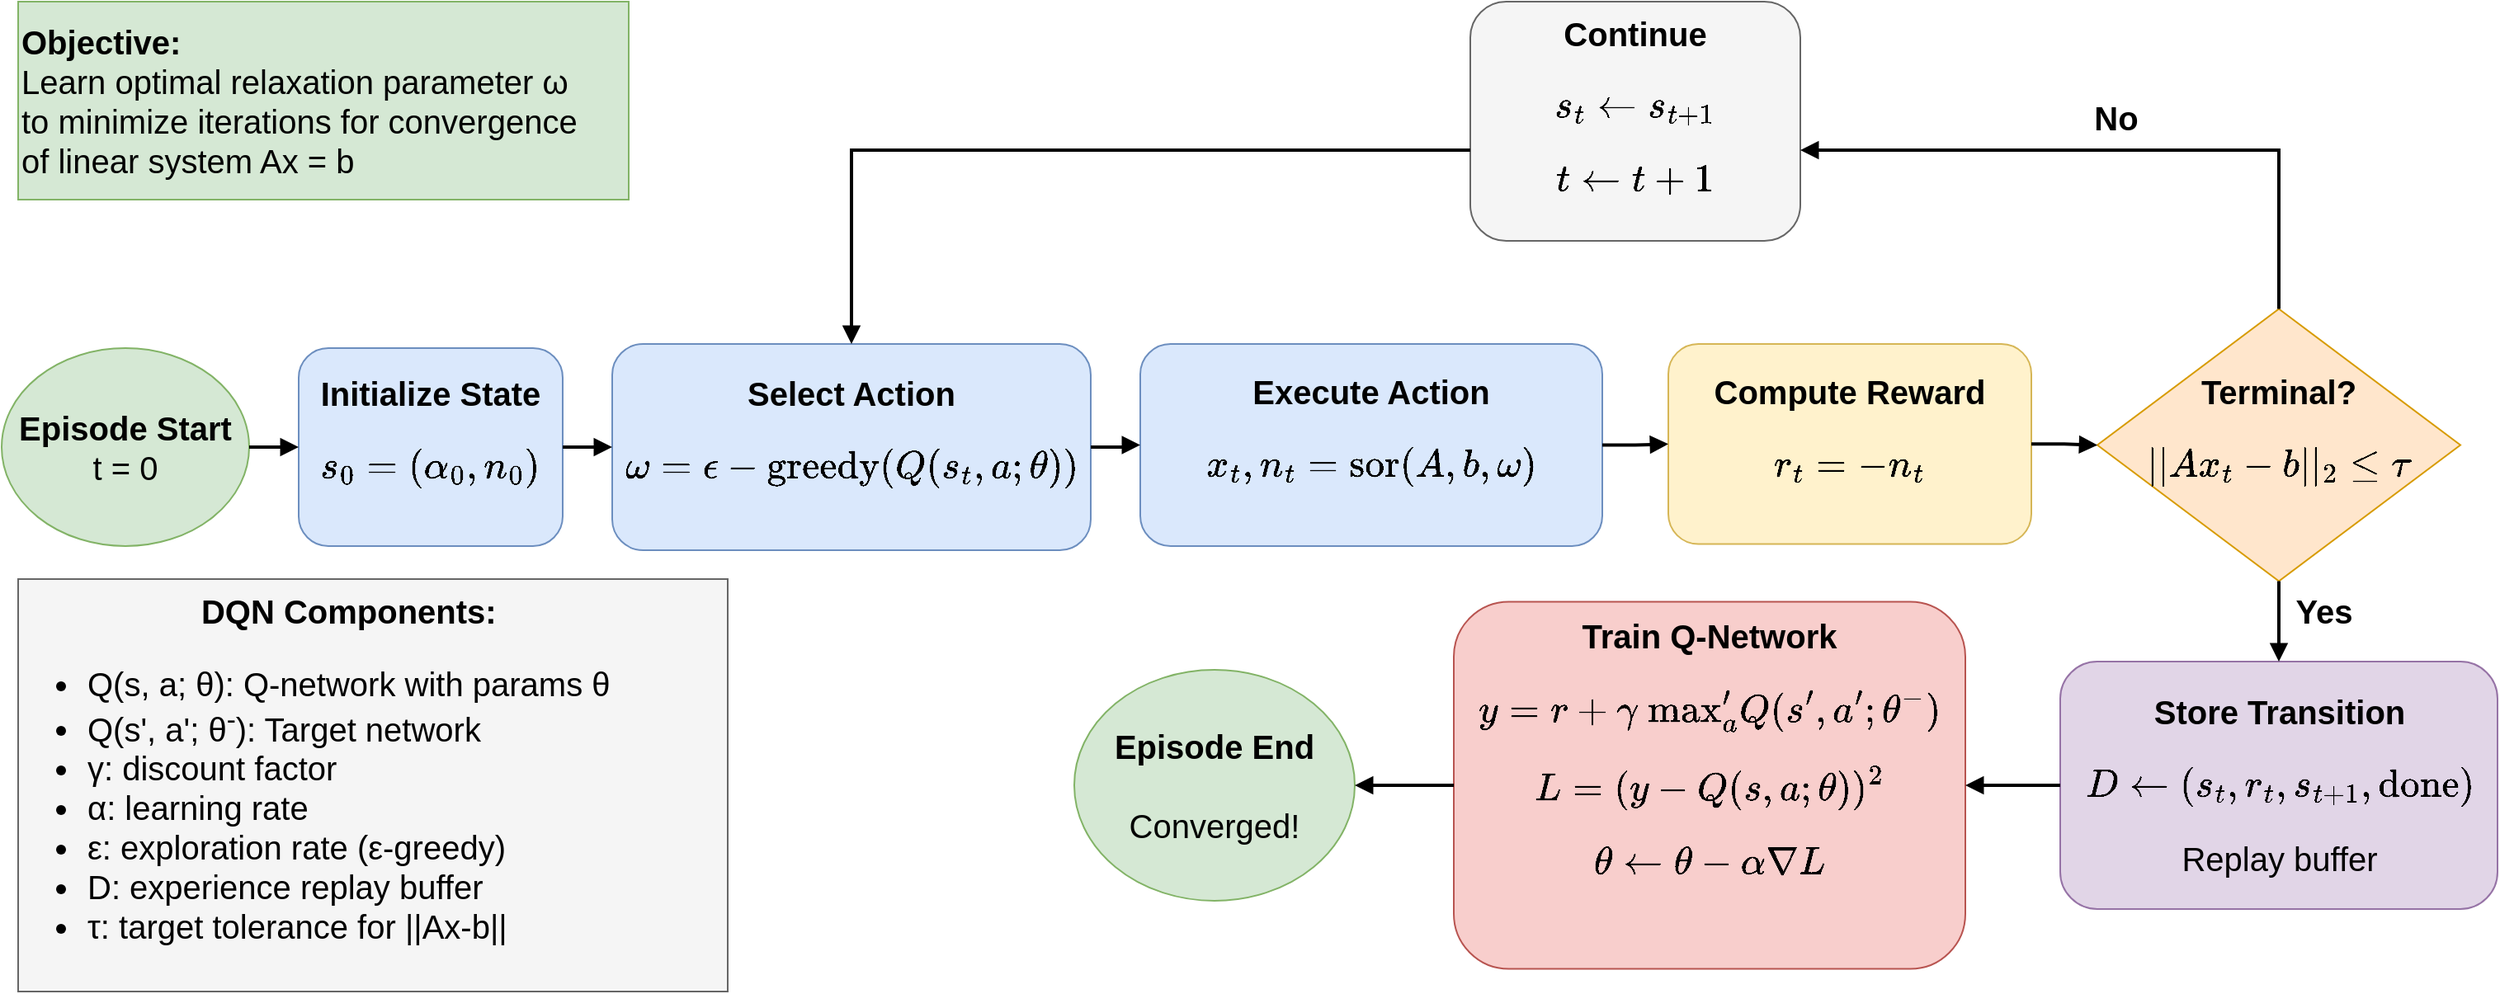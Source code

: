 <mxfile version="28.2.7">
  <diagram name="DQN Methodology" id="S8tuXIqve_KqgAu0fcvP">
    <mxGraphModel dx="2276" dy="863" grid="1" gridSize="10" guides="1" tooltips="1" connect="1" arrows="1" fold="1" page="1" pageScale="1" pageWidth="850" pageHeight="1100" math="1" shadow="0">
      <root>
        <mxCell id="0" />
        <mxCell id="1" parent="0" />
        <mxCell id="IJmZggZovkUzVdCnAwnD-50" value="&lt;b&gt;Episode Start&lt;/b&gt;&lt;br&gt;t = 0" style="ellipse;whiteSpace=wrap;html=1;fillColor=#d5e8d4;strokeColor=#82b366;fontSize=20;" vertex="1" parent="1">
          <mxGeometry x="-210" y="360" width="150" height="120" as="geometry" />
        </mxCell>
        <mxCell id="IJmZggZovkUzVdCnAwnD-51" value="&lt;b&gt;Initialize State&lt;/b&gt;&lt;br&gt;$$s_0=(\alpha_0,n_0)$$" style="rounded=1;whiteSpace=wrap;html=1;fillColor=#dae8fc;strokeColor=#6c8ebf;fontSize=20;" vertex="1" parent="1">
          <mxGeometry x="-30" y="360" width="160" height="120" as="geometry" />
        </mxCell>
        <mxCell id="IJmZggZovkUzVdCnAwnD-52" value="&lt;b&gt;Select Action&lt;/b&gt;&lt;br&gt;&lt;div&gt;$$\omega=\epsilon-\text{greedy}(Q(s_t,a;\theta))$$&lt;/div&gt;" style="rounded=1;whiteSpace=wrap;html=1;fillColor=#dae8fc;strokeColor=#6c8ebf;fontSize=20;" vertex="1" parent="1">
          <mxGeometry x="160" y="357.5" width="290" height="125" as="geometry" />
        </mxCell>
        <mxCell id="IJmZggZovkUzVdCnAwnD-53" value="&lt;b&gt;Execute Action&lt;/b&gt;&lt;br&gt;$$x_t,n_t=\text{sor}(A,b,\omega)$$" style="rounded=1;whiteSpace=wrap;html=1;fillColor=#dae8fc;strokeColor=#6c8ebf;fontSize=20;" vertex="1" parent="1">
          <mxGeometry x="480" y="357.5" width="280" height="122.5" as="geometry" />
        </mxCell>
        <mxCell id="IJmZggZovkUzVdCnAwnD-54" value="&lt;b&gt;Compute Reward&lt;/b&gt;&lt;br&gt;$$r_t=-n_t$$" style="rounded=1;whiteSpace=wrap;html=1;fillColor=#fff2cc;strokeColor=#d6b656;fontSize=20;" vertex="1" parent="1">
          <mxGeometry x="800" y="357.5" width="220" height="121.25" as="geometry" />
        </mxCell>
        <mxCell id="IJmZggZovkUzVdCnAwnD-55" value="&lt;b&gt;Terminal?&lt;/b&gt;&lt;br&gt;$$||Ax_t-b||_2 \leq \tau$$" style="rhombus;whiteSpace=wrap;html=1;fillColor=#ffe6cc;strokeColor=#d79b00;fontSize=20;" vertex="1" parent="1">
          <mxGeometry x="1060" y="336.25" width="220" height="165" as="geometry" />
        </mxCell>
        <mxCell id="IJmZggZovkUzVdCnAwnD-56" value="&lt;b&gt;Store Transition&lt;/b&gt;&lt;br&gt;$$D \leftarrow (s_t,r_t,s_{t+1},\text{done})$$&lt;div&gt;Replay buffer&lt;/div&gt;" style="rounded=1;whiteSpace=wrap;html=1;fillColor=#e1d5e7;strokeColor=#9673a6;fontSize=20;" vertex="1" parent="1">
          <mxGeometry x="1037.5" y="550" width="265" height="150" as="geometry" />
        </mxCell>
        <mxCell id="IJmZggZovkUzVdCnAwnD-57" value="&lt;b&gt;Train Q-Network&lt;/b&gt;&lt;div&gt;$$y=r+\gamma \text{ max}_a&#39; Q(s&#39;,a&#39;;\theta^{-})$$&lt;div&gt;$$L=(y-Q(s,a;\theta))^2$$&lt;/div&gt;&lt;div&gt;$$\theta \leftarrow \theta - \alpha \nabla L$$&lt;br&gt;&lt;/div&gt;&lt;/div&gt;" style="rounded=1;whiteSpace=wrap;html=1;fillColor=#f8cecc;strokeColor=#b85450;fontSize=20;" vertex="1" parent="1">
          <mxGeometry x="670" y="513.75" width="310" height="222.5" as="geometry" />
        </mxCell>
        <mxCell id="IJmZggZovkUzVdCnAwnD-58" value="&lt;b&gt;Episode End&lt;/b&gt;&lt;br&gt;&lt;br&gt;Converged!" style="ellipse;whiteSpace=wrap;html=1;fillColor=#d5e8d4;strokeColor=#82b366;fontSize=20;" vertex="1" parent="1">
          <mxGeometry x="440" y="555" width="170" height="140" as="geometry" />
        </mxCell>
        <mxCell id="IJmZggZovkUzVdCnAwnD-59" value="&lt;b&gt;Continue&lt;/b&gt;&lt;br&gt;$$s_t \leftarrow s_{t+1}$$$$t \leftarrow t+1$$" style="rounded=1;whiteSpace=wrap;html=1;fillColor=#f5f5f5;strokeColor=#666666;fontSize=20;" vertex="1" parent="1">
          <mxGeometry x="680" y="150" width="200" height="145" as="geometry" />
        </mxCell>
        <mxCell id="IJmZggZovkUzVdCnAwnD-60" value="&lt;blockquote style=&quot;text-align: center; margin: 0px 0px 0px 40px; border: none; padding: 0px;&quot;&gt;&lt;b style=&quot;background-color: transparent; color: light-dark(rgb(0, 0, 0), rgb(255, 255, 255));&quot;&gt;DQN Components:&lt;/b&gt;&lt;/blockquote&gt;&lt;ul&gt;&lt;li style=&quot;&quot;&gt;Q(s, a; θ): Q-network with params θ&lt;/li&gt;&lt;li style=&quot;&quot;&gt;Q(s&#39;, a&#39;; θ&lt;sup&gt;-&lt;/sup&gt;): Target network&lt;/li&gt;&lt;li style=&quot;&quot;&gt;γ: discount factor&lt;/li&gt;&lt;li style=&quot;&quot;&gt;α: learning rate&lt;/li&gt;&lt;li style=&quot;&quot;&gt;ε: exploration rate (ε-greedy)&lt;/li&gt;&lt;li style=&quot;&quot;&gt;D: experience replay buffer&lt;/li&gt;&lt;li style=&quot;&quot;&gt;τ: target tolerance for ||Ax-b||&lt;/li&gt;&lt;/ul&gt;" style="rounded=0;whiteSpace=wrap;html=1;fillColor=#f5f5f5;strokeColor=#666666;align=left;fontSize=20;" vertex="1" parent="1">
          <mxGeometry x="-200" y="500" width="430" height="250" as="geometry" />
        </mxCell>
        <mxCell id="IJmZggZovkUzVdCnAwnD-61" value="&lt;b&gt;Objective:&lt;/b&gt;&lt;br&gt;Learn optimal relaxation parameter ω&lt;br&gt;to minimize iterations for convergence&lt;br&gt;of linear system Ax = b" style="rounded=0;whiteSpace=wrap;html=1;fillColor=#d5e8d4;strokeColor=#82b366;align=left;fontSize=20;" vertex="1" parent="1">
          <mxGeometry x="-200" y="150" width="370" height="120" as="geometry" />
        </mxCell>
        <mxCell id="IJmZggZovkUzVdCnAwnD-62" style="edgeStyle=orthogonalEdgeStyle;rounded=0;orthogonalLoop=1;jettySize=auto;html=1;strokeWidth=2;endArrow=block;endFill=1;fontSize=20;" edge="1" parent="1" source="IJmZggZovkUzVdCnAwnD-50" target="IJmZggZovkUzVdCnAwnD-51">
          <mxGeometry relative="1" as="geometry" />
        </mxCell>
        <mxCell id="IJmZggZovkUzVdCnAwnD-63" style="edgeStyle=orthogonalEdgeStyle;rounded=0;orthogonalLoop=1;jettySize=auto;html=1;strokeWidth=2;endArrow=block;endFill=1;fontSize=20;" edge="1" parent="1" source="IJmZggZovkUzVdCnAwnD-51" target="IJmZggZovkUzVdCnAwnD-52">
          <mxGeometry relative="1" as="geometry" />
        </mxCell>
        <mxCell id="IJmZggZovkUzVdCnAwnD-64" style="edgeStyle=orthogonalEdgeStyle;rounded=0;orthogonalLoop=1;jettySize=auto;html=1;strokeWidth=2;endArrow=block;endFill=1;fontSize=20;" edge="1" parent="1" source="IJmZggZovkUzVdCnAwnD-52" target="IJmZggZovkUzVdCnAwnD-53">
          <mxGeometry relative="1" as="geometry" />
        </mxCell>
        <mxCell id="IJmZggZovkUzVdCnAwnD-65" style="edgeStyle=orthogonalEdgeStyle;rounded=0;orthogonalLoop=1;jettySize=auto;html=1;strokeWidth=2;endArrow=block;endFill=1;fontSize=20;" edge="1" parent="1" source="IJmZggZovkUzVdCnAwnD-53" target="IJmZggZovkUzVdCnAwnD-54">
          <mxGeometry relative="1" as="geometry" />
        </mxCell>
        <mxCell id="IJmZggZovkUzVdCnAwnD-66" style="edgeStyle=orthogonalEdgeStyle;rounded=0;orthogonalLoop=1;jettySize=auto;html=1;strokeWidth=2;endArrow=block;endFill=1;fontSize=20;" edge="1" parent="1" source="IJmZggZovkUzVdCnAwnD-54" target="IJmZggZovkUzVdCnAwnD-55">
          <mxGeometry relative="1" as="geometry" />
        </mxCell>
        <mxCell id="IJmZggZovkUzVdCnAwnD-67" style="edgeStyle=orthogonalEdgeStyle;rounded=0;orthogonalLoop=1;jettySize=auto;html=1;strokeWidth=2;endArrow=block;endFill=1;fontSize=20;" edge="1" parent="1" source="IJmZggZovkUzVdCnAwnD-55" target="IJmZggZovkUzVdCnAwnD-56">
          <mxGeometry relative="1" as="geometry" />
        </mxCell>
        <mxCell id="IJmZggZovkUzVdCnAwnD-68" value="Yes" style="edgeLabel;html=1;align=center;verticalAlign=middle;fontSize=20;fontStyle=1" vertex="1" connectable="0" parent="IJmZggZovkUzVdCnAwnD-67">
          <mxGeometry x="-0.3" relative="1" as="geometry">
            <mxPoint x="27" as="offset" />
          </mxGeometry>
        </mxCell>
        <mxCell id="IJmZggZovkUzVdCnAwnD-69" style="edgeStyle=orthogonalEdgeStyle;rounded=0;orthogonalLoop=1;jettySize=auto;html=1;strokeWidth=2;endArrow=block;endFill=1;fontSize=20;" edge="1" parent="1" source="IJmZggZovkUzVdCnAwnD-56" target="IJmZggZovkUzVdCnAwnD-57">
          <mxGeometry relative="1" as="geometry" />
        </mxCell>
        <mxCell id="IJmZggZovkUzVdCnAwnD-70" style="edgeStyle=orthogonalEdgeStyle;rounded=0;orthogonalLoop=1;jettySize=auto;html=1;strokeWidth=2;endArrow=block;endFill=1;fontSize=20;" edge="1" parent="1" source="IJmZggZovkUzVdCnAwnD-57" target="IJmZggZovkUzVdCnAwnD-58">
          <mxGeometry relative="1" as="geometry" />
        </mxCell>
        <mxCell id="IJmZggZovkUzVdCnAwnD-71" style="edgeStyle=orthogonalEdgeStyle;rounded=0;orthogonalLoop=1;jettySize=auto;html=1;strokeWidth=2;endArrow=block;endFill=1;fontSize=20;exitX=0.5;exitY=0;exitDx=0;exitDy=0;" edge="1" parent="1" source="IJmZggZovkUzVdCnAwnD-55" target="IJmZggZovkUzVdCnAwnD-59">
          <mxGeometry relative="1" as="geometry">
            <Array as="points">
              <mxPoint x="1170" y="240" />
            </Array>
          </mxGeometry>
        </mxCell>
        <mxCell id="IJmZggZovkUzVdCnAwnD-72" value="No" style="edgeLabel;html=1;align=center;verticalAlign=middle;fontSize=20;fontStyle=1" vertex="1" connectable="0" parent="IJmZggZovkUzVdCnAwnD-71">
          <mxGeometry x="-0.3" relative="1" as="geometry">
            <mxPoint x="-61" y="-20" as="offset" />
          </mxGeometry>
        </mxCell>
        <mxCell id="IJmZggZovkUzVdCnAwnD-73" style="edgeStyle=orthogonalEdgeStyle;rounded=0;orthogonalLoop=1;jettySize=auto;html=1;strokeWidth=2;endArrow=block;endFill=1;fontSize=20;entryX=0.5;entryY=0;entryDx=0;entryDy=0;" edge="1" parent="1" source="IJmZggZovkUzVdCnAwnD-59" target="IJmZggZovkUzVdCnAwnD-52">
          <mxGeometry relative="1" as="geometry">
            <Array as="points">
              <mxPoint x="305" y="240" />
            </Array>
          </mxGeometry>
        </mxCell>
      </root>
    </mxGraphModel>
  </diagram>
</mxfile>
